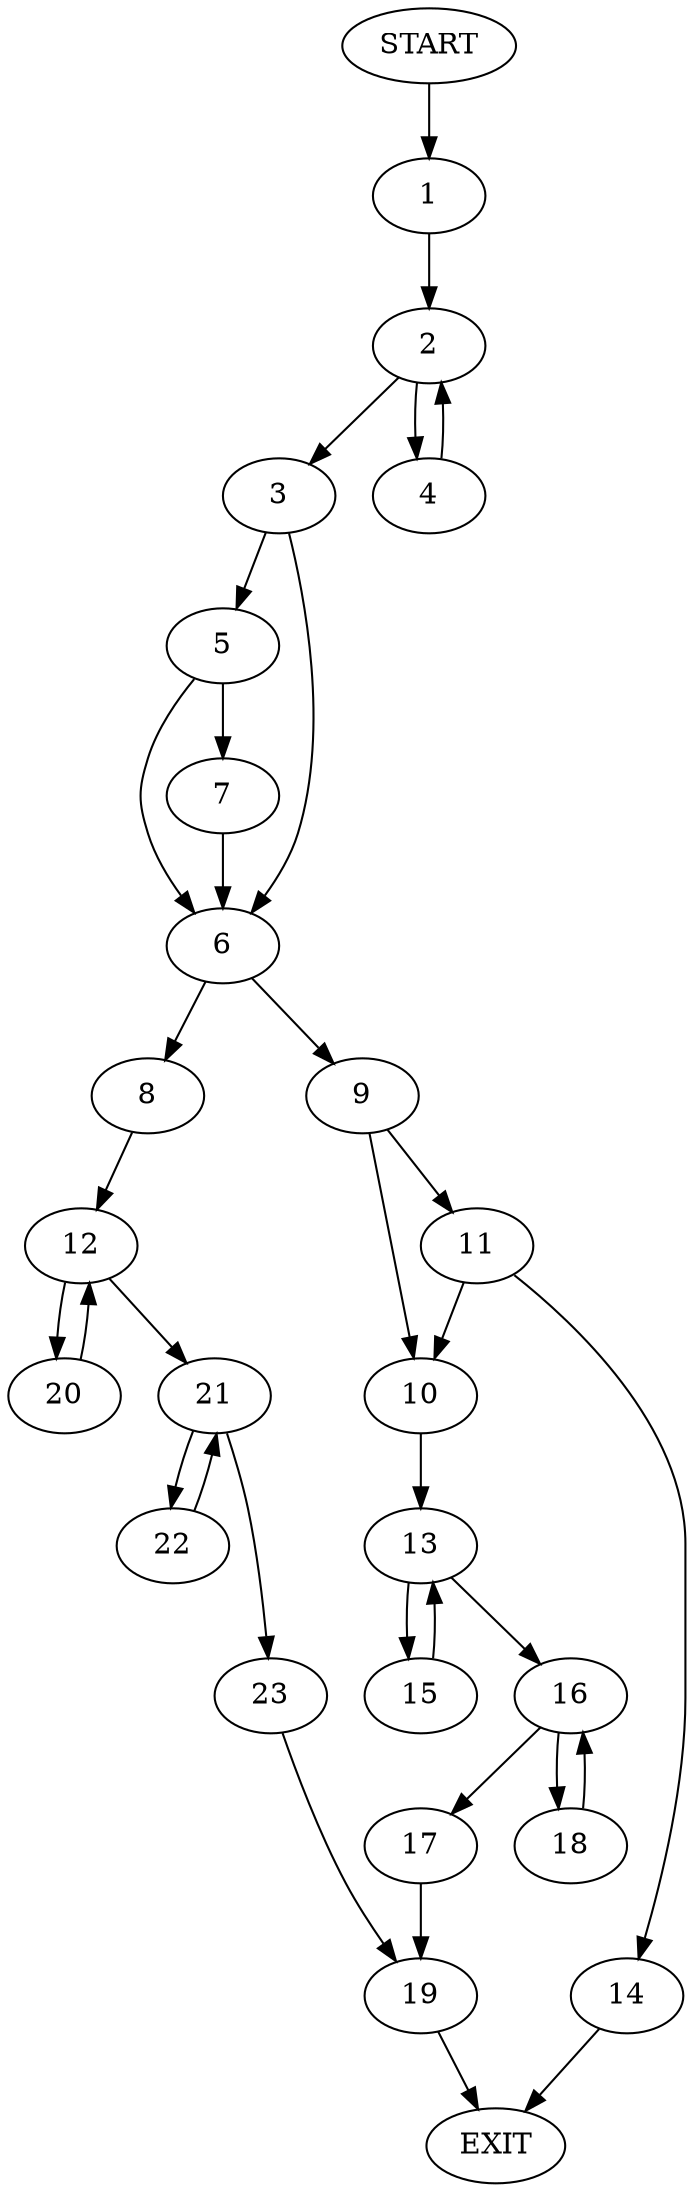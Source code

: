 digraph {
0 [label="START"]
24 [label="EXIT"]
0 -> 1
1 -> 2
2 -> 3
2 -> 4
3 -> 5
3 -> 6
4 -> 2
5 -> 7
5 -> 6
6 -> 8
6 -> 9
7 -> 6
9 -> 10
9 -> 11
8 -> 12
10 -> 13
11 -> 14
11 -> 10
14 -> 24
13 -> 15
13 -> 16
15 -> 13
16 -> 17
16 -> 18
18 -> 16
17 -> 19
19 -> 24
12 -> 20
12 -> 21
20 -> 12
21 -> 22
21 -> 23
22 -> 21
23 -> 19
}
